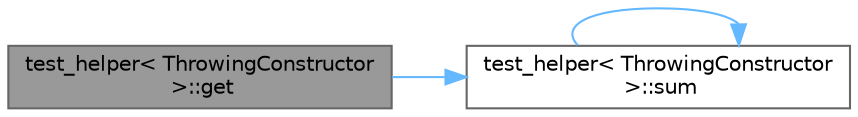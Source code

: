 digraph "test_helper&lt; ThrowingConstructor &gt;::get"
{
 // LATEX_PDF_SIZE
  bgcolor="transparent";
  edge [fontname=Helvetica,fontsize=10,labelfontname=Helvetica,labelfontsize=10];
  node [fontname=Helvetica,fontsize=10,shape=box,height=0.2,width=0.4];
  rankdir="LR";
  Node1 [id="Node000001",label="test_helper\< ThrowingConstructor\l \>::get",height=0.2,width=0.4,color="gray40", fillcolor="grey60", style="filled", fontcolor="black",tooltip=" "];
  Node1 -> Node2 [id="edge1_Node000001_Node000002",color="steelblue1",style="solid",tooltip=" "];
  Node2 [id="Node000002",label="test_helper\< ThrowingConstructor\l \>::sum",height=0.2,width=0.4,color="grey40", fillcolor="white", style="filled",URL="$structtest__helper_3_01_throwing_constructor_01_4.html#a83d5936495153474ef0e6ab5ba18afab",tooltip=" "];
  Node2 -> Node2 [id="edge2_Node000002_Node000002",color="steelblue1",style="solid",tooltip=" "];
}

